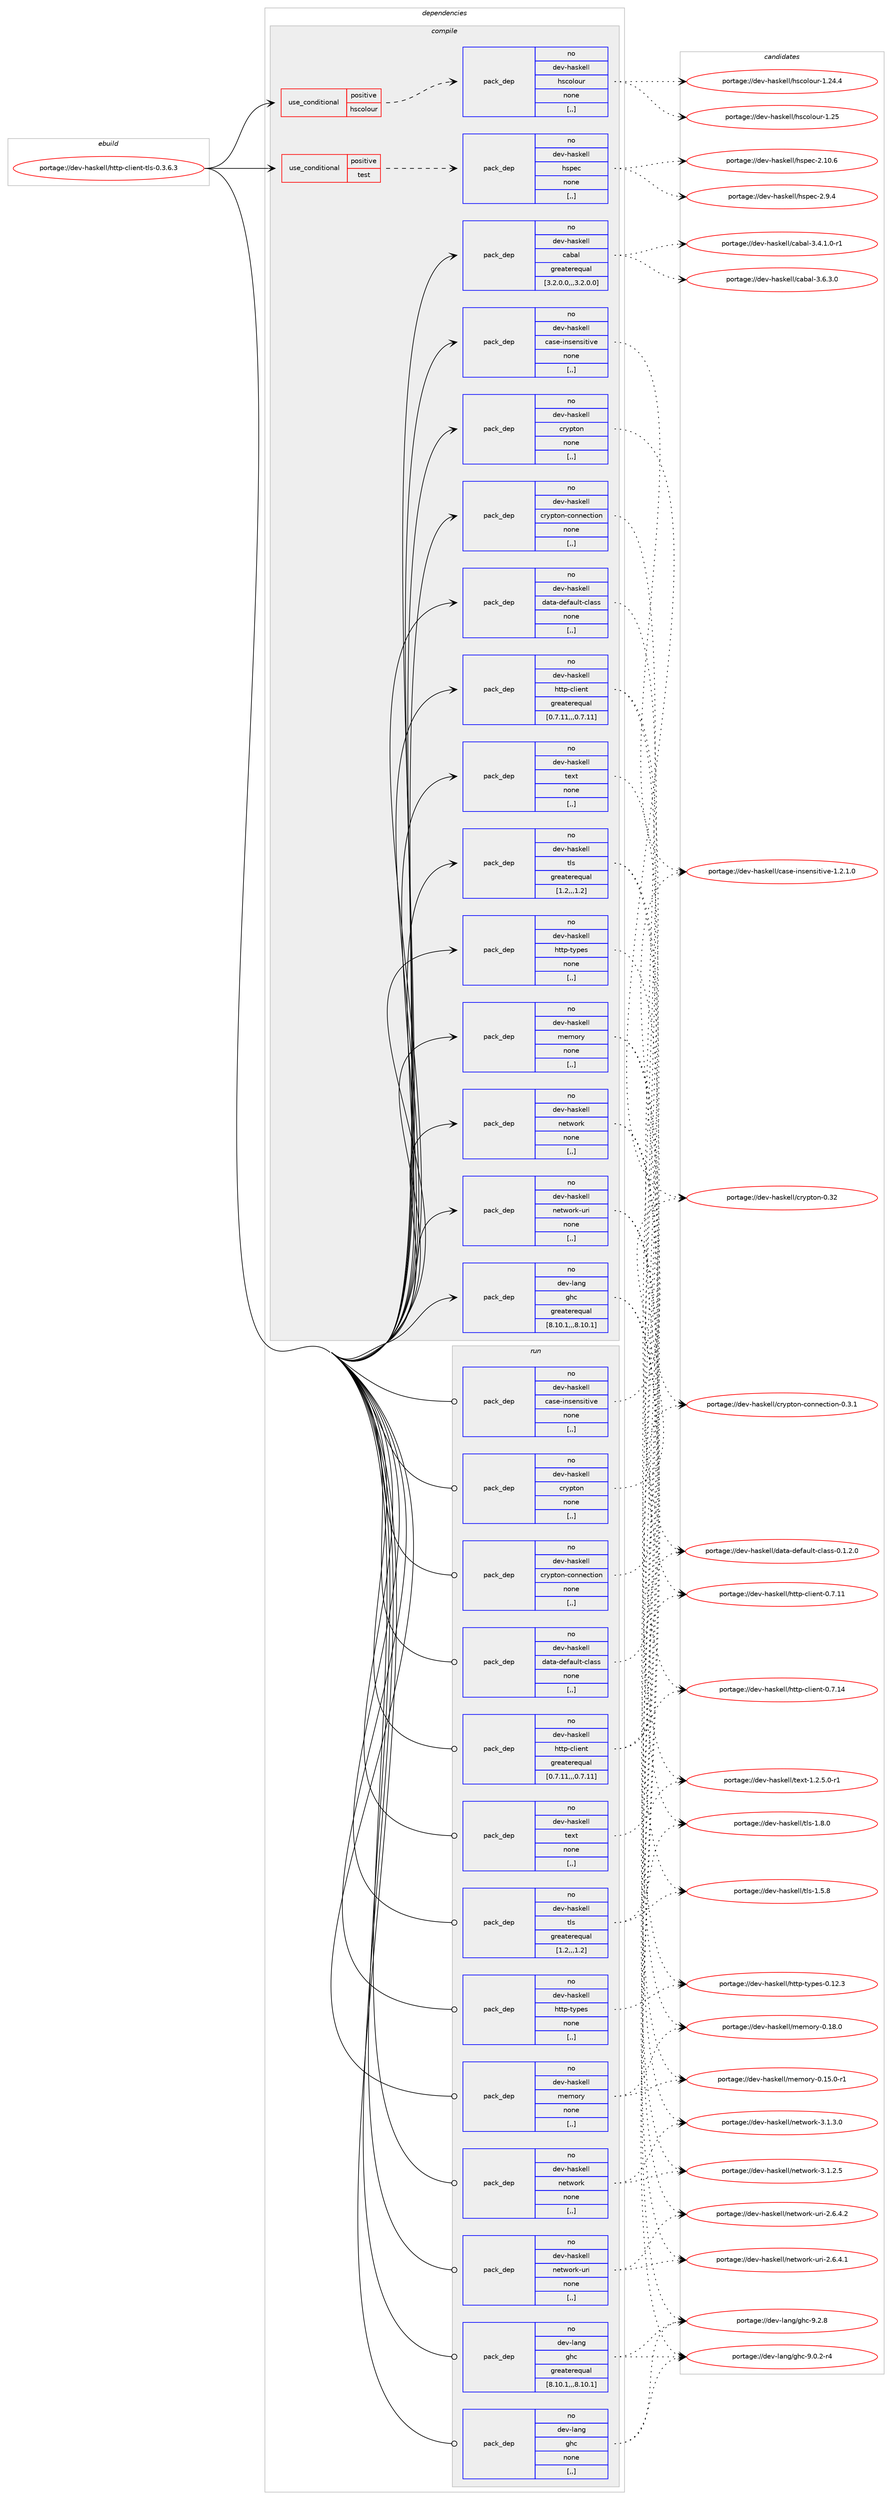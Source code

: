 digraph prolog {

# *************
# Graph options
# *************

newrank=true;
concentrate=true;
compound=true;
graph [rankdir=LR,fontname=Helvetica,fontsize=10,ranksep=1.5];#, ranksep=2.5, nodesep=0.2];
edge  [arrowhead=vee];
node  [fontname=Helvetica,fontsize=10];

# **********
# The ebuild
# **********

subgraph cluster_leftcol {
color=gray;
rank=same;
label=<<i>ebuild</i>>;
id [label="portage://dev-haskell/http-client-tls-0.3.6.3", color=red, width=4, href="../dev-haskell/http-client-tls-0.3.6.3.svg"];
}

# ****************
# The dependencies
# ****************

subgraph cluster_midcol {
color=gray;
label=<<i>dependencies</i>>;
subgraph cluster_compile {
fillcolor="#eeeeee";
style=filled;
label=<<i>compile</i>>;
subgraph cond19990 {
dependency80589 [label=<<TABLE BORDER="0" CELLBORDER="1" CELLSPACING="0" CELLPADDING="4"><TR><TD ROWSPAN="3" CELLPADDING="10">use_conditional</TD></TR><TR><TD>positive</TD></TR><TR><TD>hscolour</TD></TR></TABLE>>, shape=none, color=red];
subgraph pack59633 {
dependency80590 [label=<<TABLE BORDER="0" CELLBORDER="1" CELLSPACING="0" CELLPADDING="4" WIDTH="220"><TR><TD ROWSPAN="6" CELLPADDING="30">pack_dep</TD></TR><TR><TD WIDTH="110">no</TD></TR><TR><TD>dev-haskell</TD></TR><TR><TD>hscolour</TD></TR><TR><TD>none</TD></TR><TR><TD>[,,]</TD></TR></TABLE>>, shape=none, color=blue];
}
dependency80589:e -> dependency80590:w [weight=20,style="dashed",arrowhead="vee"];
}
id:e -> dependency80589:w [weight=20,style="solid",arrowhead="vee"];
subgraph cond19991 {
dependency80591 [label=<<TABLE BORDER="0" CELLBORDER="1" CELLSPACING="0" CELLPADDING="4"><TR><TD ROWSPAN="3" CELLPADDING="10">use_conditional</TD></TR><TR><TD>positive</TD></TR><TR><TD>test</TD></TR></TABLE>>, shape=none, color=red];
subgraph pack59634 {
dependency80592 [label=<<TABLE BORDER="0" CELLBORDER="1" CELLSPACING="0" CELLPADDING="4" WIDTH="220"><TR><TD ROWSPAN="6" CELLPADDING="30">pack_dep</TD></TR><TR><TD WIDTH="110">no</TD></TR><TR><TD>dev-haskell</TD></TR><TR><TD>hspec</TD></TR><TR><TD>none</TD></TR><TR><TD>[,,]</TD></TR></TABLE>>, shape=none, color=blue];
}
dependency80591:e -> dependency80592:w [weight=20,style="dashed",arrowhead="vee"];
}
id:e -> dependency80591:w [weight=20,style="solid",arrowhead="vee"];
subgraph pack59635 {
dependency80593 [label=<<TABLE BORDER="0" CELLBORDER="1" CELLSPACING="0" CELLPADDING="4" WIDTH="220"><TR><TD ROWSPAN="6" CELLPADDING="30">pack_dep</TD></TR><TR><TD WIDTH="110">no</TD></TR><TR><TD>dev-haskell</TD></TR><TR><TD>cabal</TD></TR><TR><TD>greaterequal</TD></TR><TR><TD>[3.2.0.0,,,3.2.0.0]</TD></TR></TABLE>>, shape=none, color=blue];
}
id:e -> dependency80593:w [weight=20,style="solid",arrowhead="vee"];
subgraph pack59636 {
dependency80594 [label=<<TABLE BORDER="0" CELLBORDER="1" CELLSPACING="0" CELLPADDING="4" WIDTH="220"><TR><TD ROWSPAN="6" CELLPADDING="30">pack_dep</TD></TR><TR><TD WIDTH="110">no</TD></TR><TR><TD>dev-haskell</TD></TR><TR><TD>case-insensitive</TD></TR><TR><TD>none</TD></TR><TR><TD>[,,]</TD></TR></TABLE>>, shape=none, color=blue];
}
id:e -> dependency80594:w [weight=20,style="solid",arrowhead="vee"];
subgraph pack59637 {
dependency80595 [label=<<TABLE BORDER="0" CELLBORDER="1" CELLSPACING="0" CELLPADDING="4" WIDTH="220"><TR><TD ROWSPAN="6" CELLPADDING="30">pack_dep</TD></TR><TR><TD WIDTH="110">no</TD></TR><TR><TD>dev-haskell</TD></TR><TR><TD>crypton</TD></TR><TR><TD>none</TD></TR><TR><TD>[,,]</TD></TR></TABLE>>, shape=none, color=blue];
}
id:e -> dependency80595:w [weight=20,style="solid",arrowhead="vee"];
subgraph pack59638 {
dependency80596 [label=<<TABLE BORDER="0" CELLBORDER="1" CELLSPACING="0" CELLPADDING="4" WIDTH="220"><TR><TD ROWSPAN="6" CELLPADDING="30">pack_dep</TD></TR><TR><TD WIDTH="110">no</TD></TR><TR><TD>dev-haskell</TD></TR><TR><TD>crypton-connection</TD></TR><TR><TD>none</TD></TR><TR><TD>[,,]</TD></TR></TABLE>>, shape=none, color=blue];
}
id:e -> dependency80596:w [weight=20,style="solid",arrowhead="vee"];
subgraph pack59639 {
dependency80597 [label=<<TABLE BORDER="0" CELLBORDER="1" CELLSPACING="0" CELLPADDING="4" WIDTH="220"><TR><TD ROWSPAN="6" CELLPADDING="30">pack_dep</TD></TR><TR><TD WIDTH="110">no</TD></TR><TR><TD>dev-haskell</TD></TR><TR><TD>data-default-class</TD></TR><TR><TD>none</TD></TR><TR><TD>[,,]</TD></TR></TABLE>>, shape=none, color=blue];
}
id:e -> dependency80597:w [weight=20,style="solid",arrowhead="vee"];
subgraph pack59640 {
dependency80598 [label=<<TABLE BORDER="0" CELLBORDER="1" CELLSPACING="0" CELLPADDING="4" WIDTH="220"><TR><TD ROWSPAN="6" CELLPADDING="30">pack_dep</TD></TR><TR><TD WIDTH="110">no</TD></TR><TR><TD>dev-haskell</TD></TR><TR><TD>http-client</TD></TR><TR><TD>greaterequal</TD></TR><TR><TD>[0.7.11,,,0.7.11]</TD></TR></TABLE>>, shape=none, color=blue];
}
id:e -> dependency80598:w [weight=20,style="solid",arrowhead="vee"];
subgraph pack59641 {
dependency80599 [label=<<TABLE BORDER="0" CELLBORDER="1" CELLSPACING="0" CELLPADDING="4" WIDTH="220"><TR><TD ROWSPAN="6" CELLPADDING="30">pack_dep</TD></TR><TR><TD WIDTH="110">no</TD></TR><TR><TD>dev-haskell</TD></TR><TR><TD>http-types</TD></TR><TR><TD>none</TD></TR><TR><TD>[,,]</TD></TR></TABLE>>, shape=none, color=blue];
}
id:e -> dependency80599:w [weight=20,style="solid",arrowhead="vee"];
subgraph pack59642 {
dependency80600 [label=<<TABLE BORDER="0" CELLBORDER="1" CELLSPACING="0" CELLPADDING="4" WIDTH="220"><TR><TD ROWSPAN="6" CELLPADDING="30">pack_dep</TD></TR><TR><TD WIDTH="110">no</TD></TR><TR><TD>dev-haskell</TD></TR><TR><TD>memory</TD></TR><TR><TD>none</TD></TR><TR><TD>[,,]</TD></TR></TABLE>>, shape=none, color=blue];
}
id:e -> dependency80600:w [weight=20,style="solid",arrowhead="vee"];
subgraph pack59643 {
dependency80601 [label=<<TABLE BORDER="0" CELLBORDER="1" CELLSPACING="0" CELLPADDING="4" WIDTH="220"><TR><TD ROWSPAN="6" CELLPADDING="30">pack_dep</TD></TR><TR><TD WIDTH="110">no</TD></TR><TR><TD>dev-haskell</TD></TR><TR><TD>network</TD></TR><TR><TD>none</TD></TR><TR><TD>[,,]</TD></TR></TABLE>>, shape=none, color=blue];
}
id:e -> dependency80601:w [weight=20,style="solid",arrowhead="vee"];
subgraph pack59644 {
dependency80602 [label=<<TABLE BORDER="0" CELLBORDER="1" CELLSPACING="0" CELLPADDING="4" WIDTH="220"><TR><TD ROWSPAN="6" CELLPADDING="30">pack_dep</TD></TR><TR><TD WIDTH="110">no</TD></TR><TR><TD>dev-haskell</TD></TR><TR><TD>network-uri</TD></TR><TR><TD>none</TD></TR><TR><TD>[,,]</TD></TR></TABLE>>, shape=none, color=blue];
}
id:e -> dependency80602:w [weight=20,style="solid",arrowhead="vee"];
subgraph pack59645 {
dependency80603 [label=<<TABLE BORDER="0" CELLBORDER="1" CELLSPACING="0" CELLPADDING="4" WIDTH="220"><TR><TD ROWSPAN="6" CELLPADDING="30">pack_dep</TD></TR><TR><TD WIDTH="110">no</TD></TR><TR><TD>dev-haskell</TD></TR><TR><TD>text</TD></TR><TR><TD>none</TD></TR><TR><TD>[,,]</TD></TR></TABLE>>, shape=none, color=blue];
}
id:e -> dependency80603:w [weight=20,style="solid",arrowhead="vee"];
subgraph pack59646 {
dependency80604 [label=<<TABLE BORDER="0" CELLBORDER="1" CELLSPACING="0" CELLPADDING="4" WIDTH="220"><TR><TD ROWSPAN="6" CELLPADDING="30">pack_dep</TD></TR><TR><TD WIDTH="110">no</TD></TR><TR><TD>dev-haskell</TD></TR><TR><TD>tls</TD></TR><TR><TD>greaterequal</TD></TR><TR><TD>[1.2,,,1.2]</TD></TR></TABLE>>, shape=none, color=blue];
}
id:e -> dependency80604:w [weight=20,style="solid",arrowhead="vee"];
subgraph pack59647 {
dependency80605 [label=<<TABLE BORDER="0" CELLBORDER="1" CELLSPACING="0" CELLPADDING="4" WIDTH="220"><TR><TD ROWSPAN="6" CELLPADDING="30">pack_dep</TD></TR><TR><TD WIDTH="110">no</TD></TR><TR><TD>dev-lang</TD></TR><TR><TD>ghc</TD></TR><TR><TD>greaterequal</TD></TR><TR><TD>[8.10.1,,,8.10.1]</TD></TR></TABLE>>, shape=none, color=blue];
}
id:e -> dependency80605:w [weight=20,style="solid",arrowhead="vee"];
}
subgraph cluster_compileandrun {
fillcolor="#eeeeee";
style=filled;
label=<<i>compile and run</i>>;
}
subgraph cluster_run {
fillcolor="#eeeeee";
style=filled;
label=<<i>run</i>>;
subgraph pack59648 {
dependency80606 [label=<<TABLE BORDER="0" CELLBORDER="1" CELLSPACING="0" CELLPADDING="4" WIDTH="220"><TR><TD ROWSPAN="6" CELLPADDING="30">pack_dep</TD></TR><TR><TD WIDTH="110">no</TD></TR><TR><TD>dev-haskell</TD></TR><TR><TD>case-insensitive</TD></TR><TR><TD>none</TD></TR><TR><TD>[,,]</TD></TR></TABLE>>, shape=none, color=blue];
}
id:e -> dependency80606:w [weight=20,style="solid",arrowhead="odot"];
subgraph pack59649 {
dependency80607 [label=<<TABLE BORDER="0" CELLBORDER="1" CELLSPACING="0" CELLPADDING="4" WIDTH="220"><TR><TD ROWSPAN="6" CELLPADDING="30">pack_dep</TD></TR><TR><TD WIDTH="110">no</TD></TR><TR><TD>dev-haskell</TD></TR><TR><TD>crypton</TD></TR><TR><TD>none</TD></TR><TR><TD>[,,]</TD></TR></TABLE>>, shape=none, color=blue];
}
id:e -> dependency80607:w [weight=20,style="solid",arrowhead="odot"];
subgraph pack59650 {
dependency80608 [label=<<TABLE BORDER="0" CELLBORDER="1" CELLSPACING="0" CELLPADDING="4" WIDTH="220"><TR><TD ROWSPAN="6" CELLPADDING="30">pack_dep</TD></TR><TR><TD WIDTH="110">no</TD></TR><TR><TD>dev-haskell</TD></TR><TR><TD>crypton-connection</TD></TR><TR><TD>none</TD></TR><TR><TD>[,,]</TD></TR></TABLE>>, shape=none, color=blue];
}
id:e -> dependency80608:w [weight=20,style="solid",arrowhead="odot"];
subgraph pack59651 {
dependency80609 [label=<<TABLE BORDER="0" CELLBORDER="1" CELLSPACING="0" CELLPADDING="4" WIDTH="220"><TR><TD ROWSPAN="6" CELLPADDING="30">pack_dep</TD></TR><TR><TD WIDTH="110">no</TD></TR><TR><TD>dev-haskell</TD></TR><TR><TD>data-default-class</TD></TR><TR><TD>none</TD></TR><TR><TD>[,,]</TD></TR></TABLE>>, shape=none, color=blue];
}
id:e -> dependency80609:w [weight=20,style="solid",arrowhead="odot"];
subgraph pack59652 {
dependency80610 [label=<<TABLE BORDER="0" CELLBORDER="1" CELLSPACING="0" CELLPADDING="4" WIDTH="220"><TR><TD ROWSPAN="6" CELLPADDING="30">pack_dep</TD></TR><TR><TD WIDTH="110">no</TD></TR><TR><TD>dev-haskell</TD></TR><TR><TD>http-client</TD></TR><TR><TD>greaterequal</TD></TR><TR><TD>[0.7.11,,,0.7.11]</TD></TR></TABLE>>, shape=none, color=blue];
}
id:e -> dependency80610:w [weight=20,style="solid",arrowhead="odot"];
subgraph pack59653 {
dependency80611 [label=<<TABLE BORDER="0" CELLBORDER="1" CELLSPACING="0" CELLPADDING="4" WIDTH="220"><TR><TD ROWSPAN="6" CELLPADDING="30">pack_dep</TD></TR><TR><TD WIDTH="110">no</TD></TR><TR><TD>dev-haskell</TD></TR><TR><TD>http-types</TD></TR><TR><TD>none</TD></TR><TR><TD>[,,]</TD></TR></TABLE>>, shape=none, color=blue];
}
id:e -> dependency80611:w [weight=20,style="solid",arrowhead="odot"];
subgraph pack59654 {
dependency80612 [label=<<TABLE BORDER="0" CELLBORDER="1" CELLSPACING="0" CELLPADDING="4" WIDTH="220"><TR><TD ROWSPAN="6" CELLPADDING="30">pack_dep</TD></TR><TR><TD WIDTH="110">no</TD></TR><TR><TD>dev-haskell</TD></TR><TR><TD>memory</TD></TR><TR><TD>none</TD></TR><TR><TD>[,,]</TD></TR></TABLE>>, shape=none, color=blue];
}
id:e -> dependency80612:w [weight=20,style="solid",arrowhead="odot"];
subgraph pack59655 {
dependency80613 [label=<<TABLE BORDER="0" CELLBORDER="1" CELLSPACING="0" CELLPADDING="4" WIDTH="220"><TR><TD ROWSPAN="6" CELLPADDING="30">pack_dep</TD></TR><TR><TD WIDTH="110">no</TD></TR><TR><TD>dev-haskell</TD></TR><TR><TD>network</TD></TR><TR><TD>none</TD></TR><TR><TD>[,,]</TD></TR></TABLE>>, shape=none, color=blue];
}
id:e -> dependency80613:w [weight=20,style="solid",arrowhead="odot"];
subgraph pack59656 {
dependency80614 [label=<<TABLE BORDER="0" CELLBORDER="1" CELLSPACING="0" CELLPADDING="4" WIDTH="220"><TR><TD ROWSPAN="6" CELLPADDING="30">pack_dep</TD></TR><TR><TD WIDTH="110">no</TD></TR><TR><TD>dev-haskell</TD></TR><TR><TD>network-uri</TD></TR><TR><TD>none</TD></TR><TR><TD>[,,]</TD></TR></TABLE>>, shape=none, color=blue];
}
id:e -> dependency80614:w [weight=20,style="solid",arrowhead="odot"];
subgraph pack59657 {
dependency80615 [label=<<TABLE BORDER="0" CELLBORDER="1" CELLSPACING="0" CELLPADDING="4" WIDTH="220"><TR><TD ROWSPAN="6" CELLPADDING="30">pack_dep</TD></TR><TR><TD WIDTH="110">no</TD></TR><TR><TD>dev-haskell</TD></TR><TR><TD>text</TD></TR><TR><TD>none</TD></TR><TR><TD>[,,]</TD></TR></TABLE>>, shape=none, color=blue];
}
id:e -> dependency80615:w [weight=20,style="solid",arrowhead="odot"];
subgraph pack59658 {
dependency80616 [label=<<TABLE BORDER="0" CELLBORDER="1" CELLSPACING="0" CELLPADDING="4" WIDTH="220"><TR><TD ROWSPAN="6" CELLPADDING="30">pack_dep</TD></TR><TR><TD WIDTH="110">no</TD></TR><TR><TD>dev-haskell</TD></TR><TR><TD>tls</TD></TR><TR><TD>greaterequal</TD></TR><TR><TD>[1.2,,,1.2]</TD></TR></TABLE>>, shape=none, color=blue];
}
id:e -> dependency80616:w [weight=20,style="solid",arrowhead="odot"];
subgraph pack59659 {
dependency80617 [label=<<TABLE BORDER="0" CELLBORDER="1" CELLSPACING="0" CELLPADDING="4" WIDTH="220"><TR><TD ROWSPAN="6" CELLPADDING="30">pack_dep</TD></TR><TR><TD WIDTH="110">no</TD></TR><TR><TD>dev-lang</TD></TR><TR><TD>ghc</TD></TR><TR><TD>greaterequal</TD></TR><TR><TD>[8.10.1,,,8.10.1]</TD></TR></TABLE>>, shape=none, color=blue];
}
id:e -> dependency80617:w [weight=20,style="solid",arrowhead="odot"];
subgraph pack59660 {
dependency80618 [label=<<TABLE BORDER="0" CELLBORDER="1" CELLSPACING="0" CELLPADDING="4" WIDTH="220"><TR><TD ROWSPAN="6" CELLPADDING="30">pack_dep</TD></TR><TR><TD WIDTH="110">no</TD></TR><TR><TD>dev-lang</TD></TR><TR><TD>ghc</TD></TR><TR><TD>none</TD></TR><TR><TD>[,,]</TD></TR></TABLE>>, shape=none, color=blue];
}
id:e -> dependency80618:w [weight=20,style="solid",arrowhead="odot"];
}
}

# **************
# The candidates
# **************

subgraph cluster_choices {
rank=same;
color=gray;
label=<<i>candidates</i>>;

subgraph choice59633 {
color=black;
nodesep=1;
choice1001011184510497115107101108108471041159911110811111711445494650524652 [label="portage://dev-haskell/hscolour-1.24.4", color=red, width=4,href="../dev-haskell/hscolour-1.24.4.svg"];
choice100101118451049711510710110810847104115991111081111171144549465053 [label="portage://dev-haskell/hscolour-1.25", color=red, width=4,href="../dev-haskell/hscolour-1.25.svg"];
dependency80590:e -> choice1001011184510497115107101108108471041159911110811111711445494650524652:w [style=dotted,weight="100"];
dependency80590:e -> choice100101118451049711510710110810847104115991111081111171144549465053:w [style=dotted,weight="100"];
}
subgraph choice59634 {
color=black;
nodesep=1;
choice1001011184510497115107101108108471041151121019945504649484654 [label="portage://dev-haskell/hspec-2.10.6", color=red, width=4,href="../dev-haskell/hspec-2.10.6.svg"];
choice10010111845104971151071011081084710411511210199455046574652 [label="portage://dev-haskell/hspec-2.9.4", color=red, width=4,href="../dev-haskell/hspec-2.9.4.svg"];
dependency80592:e -> choice1001011184510497115107101108108471041151121019945504649484654:w [style=dotted,weight="100"];
dependency80592:e -> choice10010111845104971151071011081084710411511210199455046574652:w [style=dotted,weight="100"];
}
subgraph choice59635 {
color=black;
nodesep=1;
choice1001011184510497115107101108108479997989710845514652464946484511449 [label="portage://dev-haskell/cabal-3.4.1.0-r1", color=red, width=4,href="../dev-haskell/cabal-3.4.1.0-r1.svg"];
choice100101118451049711510710110810847999798971084551465446514648 [label="portage://dev-haskell/cabal-3.6.3.0", color=red, width=4,href="../dev-haskell/cabal-3.6.3.0.svg"];
dependency80593:e -> choice1001011184510497115107101108108479997989710845514652464946484511449:w [style=dotted,weight="100"];
dependency80593:e -> choice100101118451049711510710110810847999798971084551465446514648:w [style=dotted,weight="100"];
}
subgraph choice59636 {
color=black;
nodesep=1;
choice1001011184510497115107101108108479997115101451051101151011101151051161051181014549465046494648 [label="portage://dev-haskell/case-insensitive-1.2.1.0", color=red, width=4,href="../dev-haskell/case-insensitive-1.2.1.0.svg"];
dependency80594:e -> choice1001011184510497115107101108108479997115101451051101151011101151051161051181014549465046494648:w [style=dotted,weight="100"];
}
subgraph choice59637 {
color=black;
nodesep=1;
choice100101118451049711510710110810847991141211121161111104548465150 [label="portage://dev-haskell/crypton-0.32", color=red, width=4,href="../dev-haskell/crypton-0.32.svg"];
dependency80595:e -> choice100101118451049711510710110810847991141211121161111104548465150:w [style=dotted,weight="100"];
}
subgraph choice59638 {
color=black;
nodesep=1;
choice10010111845104971151071011081084799114121112116111110459911111011010199116105111110454846514649 [label="portage://dev-haskell/crypton-connection-0.3.1", color=red, width=4,href="../dev-haskell/crypton-connection-0.3.1.svg"];
dependency80596:e -> choice10010111845104971151071011081084799114121112116111110459911111011010199116105111110454846514649:w [style=dotted,weight="100"];
}
subgraph choice59639 {
color=black;
nodesep=1;
choice100101118451049711510710110810847100971169745100101102971171081164599108971151154548464946504648 [label="portage://dev-haskell/data-default-class-0.1.2.0", color=red, width=4,href="../dev-haskell/data-default-class-0.1.2.0.svg"];
dependency80597:e -> choice100101118451049711510710110810847100971169745100101102971171081164599108971151154548464946504648:w [style=dotted,weight="100"];
}
subgraph choice59640 {
color=black;
nodesep=1;
choice100101118451049711510710110810847104116116112459910810510111011645484655464949 [label="portage://dev-haskell/http-client-0.7.11", color=red, width=4,href="../dev-haskell/http-client-0.7.11.svg"];
choice100101118451049711510710110810847104116116112459910810510111011645484655464952 [label="portage://dev-haskell/http-client-0.7.14", color=red, width=4,href="../dev-haskell/http-client-0.7.14.svg"];
dependency80598:e -> choice100101118451049711510710110810847104116116112459910810510111011645484655464949:w [style=dotted,weight="100"];
dependency80598:e -> choice100101118451049711510710110810847104116116112459910810510111011645484655464952:w [style=dotted,weight="100"];
}
subgraph choice59641 {
color=black;
nodesep=1;
choice1001011184510497115107101108108471041161161124511612111210111545484649504651 [label="portage://dev-haskell/http-types-0.12.3", color=red, width=4,href="../dev-haskell/http-types-0.12.3.svg"];
dependency80599:e -> choice1001011184510497115107101108108471041161161124511612111210111545484649504651:w [style=dotted,weight="100"];
}
subgraph choice59642 {
color=black;
nodesep=1;
choice100101118451049711510710110810847109101109111114121454846495346484511449 [label="portage://dev-haskell/memory-0.15.0-r1", color=red, width=4,href="../dev-haskell/memory-0.15.0-r1.svg"];
choice10010111845104971151071011081084710910110911111412145484649564648 [label="portage://dev-haskell/memory-0.18.0", color=red, width=4,href="../dev-haskell/memory-0.18.0.svg"];
dependency80600:e -> choice100101118451049711510710110810847109101109111114121454846495346484511449:w [style=dotted,weight="100"];
dependency80600:e -> choice10010111845104971151071011081084710910110911111412145484649564648:w [style=dotted,weight="100"];
}
subgraph choice59643 {
color=black;
nodesep=1;
choice1001011184510497115107101108108471101011161191111141074551464946504653 [label="portage://dev-haskell/network-3.1.2.5", color=red, width=4,href="../dev-haskell/network-3.1.2.5.svg"];
choice1001011184510497115107101108108471101011161191111141074551464946514648 [label="portage://dev-haskell/network-3.1.3.0", color=red, width=4,href="../dev-haskell/network-3.1.3.0.svg"];
dependency80601:e -> choice1001011184510497115107101108108471101011161191111141074551464946504653:w [style=dotted,weight="100"];
dependency80601:e -> choice1001011184510497115107101108108471101011161191111141074551464946514648:w [style=dotted,weight="100"];
}
subgraph choice59644 {
color=black;
nodesep=1;
choice100101118451049711510710110810847110101116119111114107451171141054550465446524649 [label="portage://dev-haskell/network-uri-2.6.4.1", color=red, width=4,href="../dev-haskell/network-uri-2.6.4.1.svg"];
choice100101118451049711510710110810847110101116119111114107451171141054550465446524650 [label="portage://dev-haskell/network-uri-2.6.4.2", color=red, width=4,href="../dev-haskell/network-uri-2.6.4.2.svg"];
dependency80602:e -> choice100101118451049711510710110810847110101116119111114107451171141054550465446524649:w [style=dotted,weight="100"];
dependency80602:e -> choice100101118451049711510710110810847110101116119111114107451171141054550465446524650:w [style=dotted,weight="100"];
}
subgraph choice59645 {
color=black;
nodesep=1;
choice10010111845104971151071011081084711610112011645494650465346484511449 [label="portage://dev-haskell/text-1.2.5.0-r1", color=red, width=4,href="../dev-haskell/text-1.2.5.0-r1.svg"];
dependency80603:e -> choice10010111845104971151071011081084711610112011645494650465346484511449:w [style=dotted,weight="100"];
}
subgraph choice59646 {
color=black;
nodesep=1;
choice100101118451049711510710110810847116108115454946534656 [label="portage://dev-haskell/tls-1.5.8", color=red, width=4,href="../dev-haskell/tls-1.5.8.svg"];
choice100101118451049711510710110810847116108115454946564648 [label="portage://dev-haskell/tls-1.8.0", color=red, width=4,href="../dev-haskell/tls-1.8.0.svg"];
dependency80604:e -> choice100101118451049711510710110810847116108115454946534656:w [style=dotted,weight="100"];
dependency80604:e -> choice100101118451049711510710110810847116108115454946564648:w [style=dotted,weight="100"];
}
subgraph choice59647 {
color=black;
nodesep=1;
choice100101118451089711010347103104994557464846504511452 [label="portage://dev-lang/ghc-9.0.2-r4", color=red, width=4,href="../dev-lang/ghc-9.0.2-r4.svg"];
choice10010111845108971101034710310499455746504656 [label="portage://dev-lang/ghc-9.2.8", color=red, width=4,href="../dev-lang/ghc-9.2.8.svg"];
dependency80605:e -> choice100101118451089711010347103104994557464846504511452:w [style=dotted,weight="100"];
dependency80605:e -> choice10010111845108971101034710310499455746504656:w [style=dotted,weight="100"];
}
subgraph choice59648 {
color=black;
nodesep=1;
choice1001011184510497115107101108108479997115101451051101151011101151051161051181014549465046494648 [label="portage://dev-haskell/case-insensitive-1.2.1.0", color=red, width=4,href="../dev-haskell/case-insensitive-1.2.1.0.svg"];
dependency80606:e -> choice1001011184510497115107101108108479997115101451051101151011101151051161051181014549465046494648:w [style=dotted,weight="100"];
}
subgraph choice59649 {
color=black;
nodesep=1;
choice100101118451049711510710110810847991141211121161111104548465150 [label="portage://dev-haskell/crypton-0.32", color=red, width=4,href="../dev-haskell/crypton-0.32.svg"];
dependency80607:e -> choice100101118451049711510710110810847991141211121161111104548465150:w [style=dotted,weight="100"];
}
subgraph choice59650 {
color=black;
nodesep=1;
choice10010111845104971151071011081084799114121112116111110459911111011010199116105111110454846514649 [label="portage://dev-haskell/crypton-connection-0.3.1", color=red, width=4,href="../dev-haskell/crypton-connection-0.3.1.svg"];
dependency80608:e -> choice10010111845104971151071011081084799114121112116111110459911111011010199116105111110454846514649:w [style=dotted,weight="100"];
}
subgraph choice59651 {
color=black;
nodesep=1;
choice100101118451049711510710110810847100971169745100101102971171081164599108971151154548464946504648 [label="portage://dev-haskell/data-default-class-0.1.2.0", color=red, width=4,href="../dev-haskell/data-default-class-0.1.2.0.svg"];
dependency80609:e -> choice100101118451049711510710110810847100971169745100101102971171081164599108971151154548464946504648:w [style=dotted,weight="100"];
}
subgraph choice59652 {
color=black;
nodesep=1;
choice100101118451049711510710110810847104116116112459910810510111011645484655464949 [label="portage://dev-haskell/http-client-0.7.11", color=red, width=4,href="../dev-haskell/http-client-0.7.11.svg"];
choice100101118451049711510710110810847104116116112459910810510111011645484655464952 [label="portage://dev-haskell/http-client-0.7.14", color=red, width=4,href="../dev-haskell/http-client-0.7.14.svg"];
dependency80610:e -> choice100101118451049711510710110810847104116116112459910810510111011645484655464949:w [style=dotted,weight="100"];
dependency80610:e -> choice100101118451049711510710110810847104116116112459910810510111011645484655464952:w [style=dotted,weight="100"];
}
subgraph choice59653 {
color=black;
nodesep=1;
choice1001011184510497115107101108108471041161161124511612111210111545484649504651 [label="portage://dev-haskell/http-types-0.12.3", color=red, width=4,href="../dev-haskell/http-types-0.12.3.svg"];
dependency80611:e -> choice1001011184510497115107101108108471041161161124511612111210111545484649504651:w [style=dotted,weight="100"];
}
subgraph choice59654 {
color=black;
nodesep=1;
choice100101118451049711510710110810847109101109111114121454846495346484511449 [label="portage://dev-haskell/memory-0.15.0-r1", color=red, width=4,href="../dev-haskell/memory-0.15.0-r1.svg"];
choice10010111845104971151071011081084710910110911111412145484649564648 [label="portage://dev-haskell/memory-0.18.0", color=red, width=4,href="../dev-haskell/memory-0.18.0.svg"];
dependency80612:e -> choice100101118451049711510710110810847109101109111114121454846495346484511449:w [style=dotted,weight="100"];
dependency80612:e -> choice10010111845104971151071011081084710910110911111412145484649564648:w [style=dotted,weight="100"];
}
subgraph choice59655 {
color=black;
nodesep=1;
choice1001011184510497115107101108108471101011161191111141074551464946504653 [label="portage://dev-haskell/network-3.1.2.5", color=red, width=4,href="../dev-haskell/network-3.1.2.5.svg"];
choice1001011184510497115107101108108471101011161191111141074551464946514648 [label="portage://dev-haskell/network-3.1.3.0", color=red, width=4,href="../dev-haskell/network-3.1.3.0.svg"];
dependency80613:e -> choice1001011184510497115107101108108471101011161191111141074551464946504653:w [style=dotted,weight="100"];
dependency80613:e -> choice1001011184510497115107101108108471101011161191111141074551464946514648:w [style=dotted,weight="100"];
}
subgraph choice59656 {
color=black;
nodesep=1;
choice100101118451049711510710110810847110101116119111114107451171141054550465446524649 [label="portage://dev-haskell/network-uri-2.6.4.1", color=red, width=4,href="../dev-haskell/network-uri-2.6.4.1.svg"];
choice100101118451049711510710110810847110101116119111114107451171141054550465446524650 [label="portage://dev-haskell/network-uri-2.6.4.2", color=red, width=4,href="../dev-haskell/network-uri-2.6.4.2.svg"];
dependency80614:e -> choice100101118451049711510710110810847110101116119111114107451171141054550465446524649:w [style=dotted,weight="100"];
dependency80614:e -> choice100101118451049711510710110810847110101116119111114107451171141054550465446524650:w [style=dotted,weight="100"];
}
subgraph choice59657 {
color=black;
nodesep=1;
choice10010111845104971151071011081084711610112011645494650465346484511449 [label="portage://dev-haskell/text-1.2.5.0-r1", color=red, width=4,href="../dev-haskell/text-1.2.5.0-r1.svg"];
dependency80615:e -> choice10010111845104971151071011081084711610112011645494650465346484511449:w [style=dotted,weight="100"];
}
subgraph choice59658 {
color=black;
nodesep=1;
choice100101118451049711510710110810847116108115454946534656 [label="portage://dev-haskell/tls-1.5.8", color=red, width=4,href="../dev-haskell/tls-1.5.8.svg"];
choice100101118451049711510710110810847116108115454946564648 [label="portage://dev-haskell/tls-1.8.0", color=red, width=4,href="../dev-haskell/tls-1.8.0.svg"];
dependency80616:e -> choice100101118451049711510710110810847116108115454946534656:w [style=dotted,weight="100"];
dependency80616:e -> choice100101118451049711510710110810847116108115454946564648:w [style=dotted,weight="100"];
}
subgraph choice59659 {
color=black;
nodesep=1;
choice100101118451089711010347103104994557464846504511452 [label="portage://dev-lang/ghc-9.0.2-r4", color=red, width=4,href="../dev-lang/ghc-9.0.2-r4.svg"];
choice10010111845108971101034710310499455746504656 [label="portage://dev-lang/ghc-9.2.8", color=red, width=4,href="../dev-lang/ghc-9.2.8.svg"];
dependency80617:e -> choice100101118451089711010347103104994557464846504511452:w [style=dotted,weight="100"];
dependency80617:e -> choice10010111845108971101034710310499455746504656:w [style=dotted,weight="100"];
}
subgraph choice59660 {
color=black;
nodesep=1;
choice100101118451089711010347103104994557464846504511452 [label="portage://dev-lang/ghc-9.0.2-r4", color=red, width=4,href="../dev-lang/ghc-9.0.2-r4.svg"];
choice10010111845108971101034710310499455746504656 [label="portage://dev-lang/ghc-9.2.8", color=red, width=4,href="../dev-lang/ghc-9.2.8.svg"];
dependency80618:e -> choice100101118451089711010347103104994557464846504511452:w [style=dotted,weight="100"];
dependency80618:e -> choice10010111845108971101034710310499455746504656:w [style=dotted,weight="100"];
}
}

}
